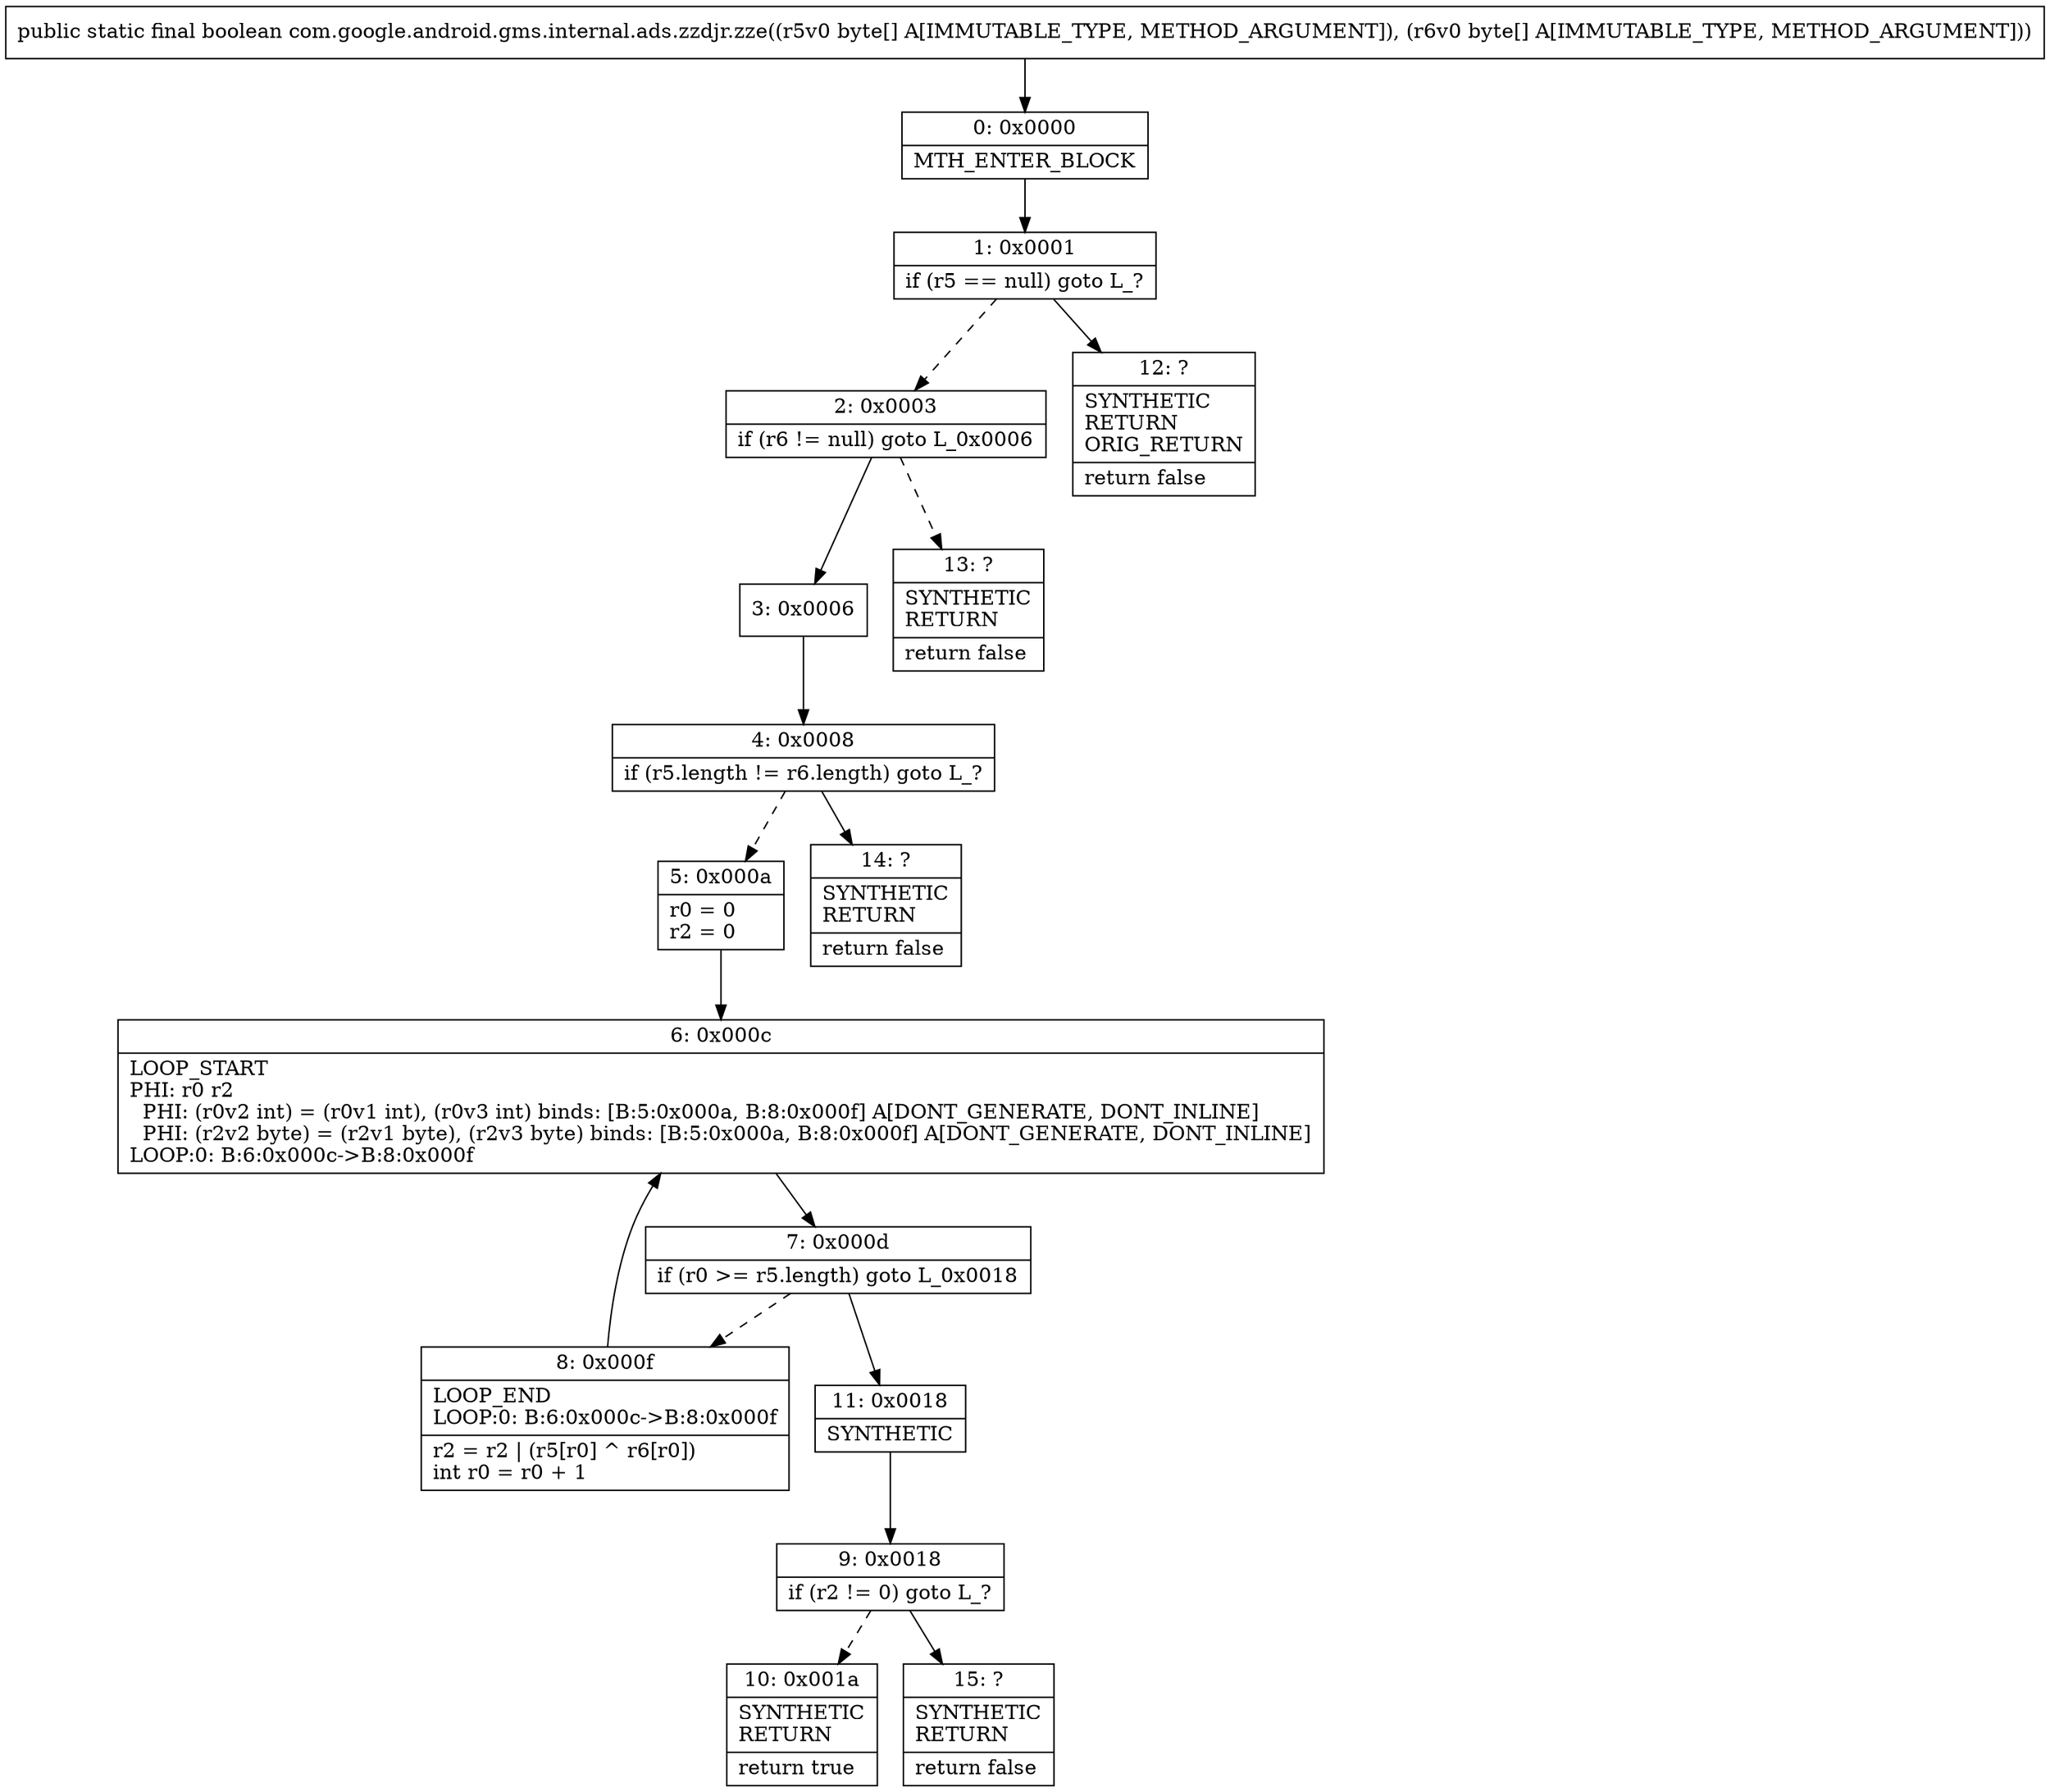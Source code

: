 digraph "CFG forcom.google.android.gms.internal.ads.zzdjr.zze([B[B)Z" {
Node_0 [shape=record,label="{0\:\ 0x0000|MTH_ENTER_BLOCK\l}"];
Node_1 [shape=record,label="{1\:\ 0x0001|if (r5 == null) goto L_?\l}"];
Node_2 [shape=record,label="{2\:\ 0x0003|if (r6 != null) goto L_0x0006\l}"];
Node_3 [shape=record,label="{3\:\ 0x0006}"];
Node_4 [shape=record,label="{4\:\ 0x0008|if (r5.length != r6.length) goto L_?\l}"];
Node_5 [shape=record,label="{5\:\ 0x000a|r0 = 0\lr2 = 0\l}"];
Node_6 [shape=record,label="{6\:\ 0x000c|LOOP_START\lPHI: r0 r2 \l  PHI: (r0v2 int) = (r0v1 int), (r0v3 int) binds: [B:5:0x000a, B:8:0x000f] A[DONT_GENERATE, DONT_INLINE]\l  PHI: (r2v2 byte) = (r2v1 byte), (r2v3 byte) binds: [B:5:0x000a, B:8:0x000f] A[DONT_GENERATE, DONT_INLINE]\lLOOP:0: B:6:0x000c\-\>B:8:0x000f\l}"];
Node_7 [shape=record,label="{7\:\ 0x000d|if (r0 \>= r5.length) goto L_0x0018\l}"];
Node_8 [shape=record,label="{8\:\ 0x000f|LOOP_END\lLOOP:0: B:6:0x000c\-\>B:8:0x000f\l|r2 = r2 \| (r5[r0] ^ r6[r0])\lint r0 = r0 + 1\l}"];
Node_9 [shape=record,label="{9\:\ 0x0018|if (r2 != 0) goto L_?\l}"];
Node_10 [shape=record,label="{10\:\ 0x001a|SYNTHETIC\lRETURN\l|return true\l}"];
Node_11 [shape=record,label="{11\:\ 0x0018|SYNTHETIC\l}"];
Node_12 [shape=record,label="{12\:\ ?|SYNTHETIC\lRETURN\lORIG_RETURN\l|return false\l}"];
Node_13 [shape=record,label="{13\:\ ?|SYNTHETIC\lRETURN\l|return false\l}"];
Node_14 [shape=record,label="{14\:\ ?|SYNTHETIC\lRETURN\l|return false\l}"];
Node_15 [shape=record,label="{15\:\ ?|SYNTHETIC\lRETURN\l|return false\l}"];
MethodNode[shape=record,label="{public static final boolean com.google.android.gms.internal.ads.zzdjr.zze((r5v0 byte[] A[IMMUTABLE_TYPE, METHOD_ARGUMENT]), (r6v0 byte[] A[IMMUTABLE_TYPE, METHOD_ARGUMENT])) }"];
MethodNode -> Node_0;
Node_0 -> Node_1;
Node_1 -> Node_2[style=dashed];
Node_1 -> Node_12;
Node_2 -> Node_3;
Node_2 -> Node_13[style=dashed];
Node_3 -> Node_4;
Node_4 -> Node_5[style=dashed];
Node_4 -> Node_14;
Node_5 -> Node_6;
Node_6 -> Node_7;
Node_7 -> Node_8[style=dashed];
Node_7 -> Node_11;
Node_8 -> Node_6;
Node_9 -> Node_10[style=dashed];
Node_9 -> Node_15;
Node_11 -> Node_9;
}


